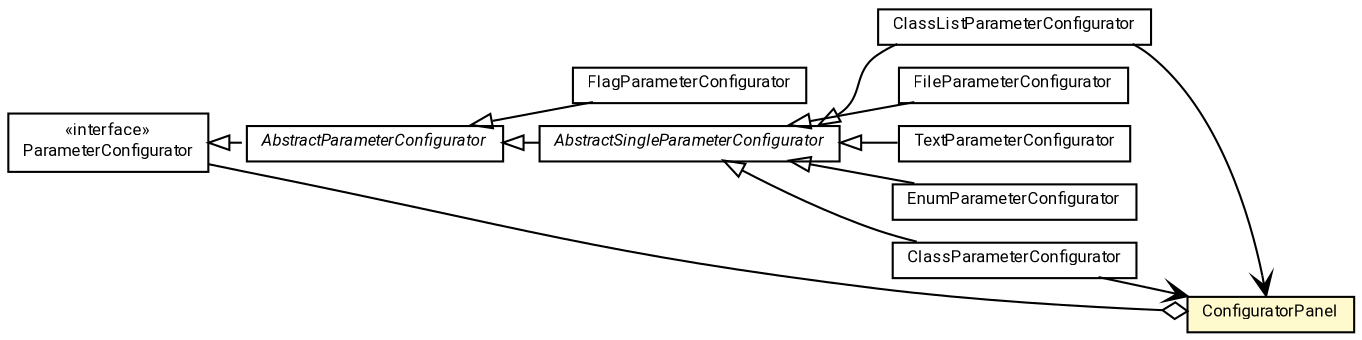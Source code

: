 #!/usr/local/bin/dot
#
# Class diagram 
# Generated by UMLGraph version R5_7_2-60-g0e99a6 (http://www.spinellis.gr/umlgraph/)
#

digraph G {
	graph [fontnames="svg"]
	edge [fontname="Roboto",fontsize=7,labelfontname="Roboto",labelfontsize=7,color="black"];
	node [fontname="Roboto",fontcolor="black",fontsize=8,shape=plaintext,margin=0,width=0,height=0];
	nodesep=0.15;
	ranksep=0.25;
	rankdir=LR;
	// de.lmu.ifi.dbs.elki.gui.configurator.ParameterConfigurator
	c593744 [label=<<table title="de.lmu.ifi.dbs.elki.gui.configurator.ParameterConfigurator" border="0" cellborder="1" cellspacing="0" cellpadding="2" href="ParameterConfigurator.html" target="_parent">
		<tr><td><table border="0" cellspacing="0" cellpadding="1">
		<tr><td align="center" balign="center"> &#171;interface&#187; </td></tr>
		<tr><td align="center" balign="center"> <font face="Roboto">ParameterConfigurator</font> </td></tr>
		</table></td></tr>
		</table>>, URL="ParameterConfigurator.html"];
	// de.lmu.ifi.dbs.elki.gui.configurator.ClassListParameterConfigurator
	c593745 [label=<<table title="de.lmu.ifi.dbs.elki.gui.configurator.ClassListParameterConfigurator" border="0" cellborder="1" cellspacing="0" cellpadding="2" href="ClassListParameterConfigurator.html" target="_parent">
		<tr><td><table border="0" cellspacing="0" cellpadding="1">
		<tr><td align="center" balign="center"> <font face="Roboto">ClassListParameterConfigurator</font> </td></tr>
		</table></td></tr>
		</table>>, URL="ClassListParameterConfigurator.html"];
	// de.lmu.ifi.dbs.elki.gui.configurator.AbstractParameterConfigurator<T extends de.lmu.ifi.dbs.elki.utilities.optionhandling.parameters.Parameter<?>>
	c593746 [label=<<table title="de.lmu.ifi.dbs.elki.gui.configurator.AbstractParameterConfigurator" border="0" cellborder="1" cellspacing="0" cellpadding="2" href="AbstractParameterConfigurator.html" target="_parent">
		<tr><td><table border="0" cellspacing="0" cellpadding="1">
		<tr><td align="center" balign="center"> <font face="Roboto"><i>AbstractParameterConfigurator</i></font> </td></tr>
		</table></td></tr>
		</table>>, URL="AbstractParameterConfigurator.html"];
	// de.lmu.ifi.dbs.elki.gui.configurator.FileParameterConfigurator
	c593747 [label=<<table title="de.lmu.ifi.dbs.elki.gui.configurator.FileParameterConfigurator" border="0" cellborder="1" cellspacing="0" cellpadding="2" href="FileParameterConfigurator.html" target="_parent">
		<tr><td><table border="0" cellspacing="0" cellpadding="1">
		<tr><td align="center" balign="center"> <font face="Roboto">FileParameterConfigurator</font> </td></tr>
		</table></td></tr>
		</table>>, URL="FileParameterConfigurator.html"];
	// de.lmu.ifi.dbs.elki.gui.configurator.TextParameterConfigurator
	c593748 [label=<<table title="de.lmu.ifi.dbs.elki.gui.configurator.TextParameterConfigurator" border="0" cellborder="1" cellspacing="0" cellpadding="2" href="TextParameterConfigurator.html" target="_parent">
		<tr><td><table border="0" cellspacing="0" cellpadding="1">
		<tr><td align="center" balign="center"> <font face="Roboto">TextParameterConfigurator</font> </td></tr>
		</table></td></tr>
		</table>>, URL="TextParameterConfigurator.html"];
	// de.lmu.ifi.dbs.elki.gui.configurator.ConfiguratorPanel
	c593749 [label=<<table title="de.lmu.ifi.dbs.elki.gui.configurator.ConfiguratorPanel" border="0" cellborder="1" cellspacing="0" cellpadding="2" bgcolor="LemonChiffon" href="ConfiguratorPanel.html" target="_parent">
		<tr><td><table border="0" cellspacing="0" cellpadding="1">
		<tr><td align="center" balign="center"> <font face="Roboto">ConfiguratorPanel</font> </td></tr>
		</table></td></tr>
		</table>>, URL="ConfiguratorPanel.html"];
	// de.lmu.ifi.dbs.elki.gui.configurator.FlagParameterConfigurator
	c593750 [label=<<table title="de.lmu.ifi.dbs.elki.gui.configurator.FlagParameterConfigurator" border="0" cellborder="1" cellspacing="0" cellpadding="2" href="FlagParameterConfigurator.html" target="_parent">
		<tr><td><table border="0" cellspacing="0" cellpadding="1">
		<tr><td align="center" balign="center"> <font face="Roboto">FlagParameterConfigurator</font> </td></tr>
		</table></td></tr>
		</table>>, URL="FlagParameterConfigurator.html"];
	// de.lmu.ifi.dbs.elki.gui.configurator.AbstractSingleParameterConfigurator<T extends de.lmu.ifi.dbs.elki.utilities.optionhandling.parameters.Parameter<?>>
	c593751 [label=<<table title="de.lmu.ifi.dbs.elki.gui.configurator.AbstractSingleParameterConfigurator" border="0" cellborder="1" cellspacing="0" cellpadding="2" href="AbstractSingleParameterConfigurator.html" target="_parent">
		<tr><td><table border="0" cellspacing="0" cellpadding="1">
		<tr><td align="center" balign="center"> <font face="Roboto"><i>AbstractSingleParameterConfigurator</i></font> </td></tr>
		</table></td></tr>
		</table>>, URL="AbstractSingleParameterConfigurator.html"];
	// de.lmu.ifi.dbs.elki.gui.configurator.EnumParameterConfigurator
	c593752 [label=<<table title="de.lmu.ifi.dbs.elki.gui.configurator.EnumParameterConfigurator" border="0" cellborder="1" cellspacing="0" cellpadding="2" href="EnumParameterConfigurator.html" target="_parent">
		<tr><td><table border="0" cellspacing="0" cellpadding="1">
		<tr><td align="center" balign="center"> <font face="Roboto">EnumParameterConfigurator</font> </td></tr>
		</table></td></tr>
		</table>>, URL="EnumParameterConfigurator.html"];
	// de.lmu.ifi.dbs.elki.gui.configurator.ClassParameterConfigurator
	c593753 [label=<<table title="de.lmu.ifi.dbs.elki.gui.configurator.ClassParameterConfigurator" border="0" cellborder="1" cellspacing="0" cellpadding="2" href="ClassParameterConfigurator.html" target="_parent">
		<tr><td><table border="0" cellspacing="0" cellpadding="1">
		<tr><td align="center" balign="center"> <font face="Roboto">ClassParameterConfigurator</font> </td></tr>
		</table></td></tr>
		</table>>, URL="ClassParameterConfigurator.html"];
	// de.lmu.ifi.dbs.elki.gui.configurator.ClassListParameterConfigurator extends de.lmu.ifi.dbs.elki.gui.configurator.AbstractSingleParameterConfigurator<T extends de.lmu.ifi.dbs.elki.utilities.optionhandling.parameters.Parameter<?>>
	c593751 -> c593745 [arrowtail=empty,dir=back,weight=10];
	// de.lmu.ifi.dbs.elki.gui.configurator.AbstractParameterConfigurator<T extends de.lmu.ifi.dbs.elki.utilities.optionhandling.parameters.Parameter<?>> implements de.lmu.ifi.dbs.elki.gui.configurator.ParameterConfigurator
	c593744 -> c593746 [arrowtail=empty,style=dashed,dir=back,weight=9];
	// de.lmu.ifi.dbs.elki.gui.configurator.FileParameterConfigurator extends de.lmu.ifi.dbs.elki.gui.configurator.AbstractSingleParameterConfigurator<T extends de.lmu.ifi.dbs.elki.utilities.optionhandling.parameters.Parameter<?>>
	c593751 -> c593747 [arrowtail=empty,dir=back,weight=10];
	// de.lmu.ifi.dbs.elki.gui.configurator.TextParameterConfigurator extends de.lmu.ifi.dbs.elki.gui.configurator.AbstractSingleParameterConfigurator<T extends de.lmu.ifi.dbs.elki.utilities.optionhandling.parameters.Parameter<?>>
	c593751 -> c593748 [arrowtail=empty,dir=back,weight=10];
	// de.lmu.ifi.dbs.elki.gui.configurator.ConfiguratorPanel has de.lmu.ifi.dbs.elki.gui.configurator.ParameterConfigurator
	c593749 -> c593744 [arrowhead=none,arrowtail=ediamond,dir=back,weight=4];
	// de.lmu.ifi.dbs.elki.gui.configurator.FlagParameterConfigurator extends de.lmu.ifi.dbs.elki.gui.configurator.AbstractParameterConfigurator<T extends de.lmu.ifi.dbs.elki.utilities.optionhandling.parameters.Parameter<?>>
	c593746 -> c593750 [arrowtail=empty,dir=back,weight=10];
	// de.lmu.ifi.dbs.elki.gui.configurator.AbstractSingleParameterConfigurator<T extends de.lmu.ifi.dbs.elki.utilities.optionhandling.parameters.Parameter<?>> extends de.lmu.ifi.dbs.elki.gui.configurator.AbstractParameterConfigurator<T extends de.lmu.ifi.dbs.elki.utilities.optionhandling.parameters.Parameter<?>>
	c593746 -> c593751 [arrowtail=empty,dir=back,weight=10];
	// de.lmu.ifi.dbs.elki.gui.configurator.EnumParameterConfigurator extends de.lmu.ifi.dbs.elki.gui.configurator.AbstractSingleParameterConfigurator<T extends de.lmu.ifi.dbs.elki.utilities.optionhandling.parameters.Parameter<?>>
	c593751 -> c593752 [arrowtail=empty,dir=back,weight=10];
	// de.lmu.ifi.dbs.elki.gui.configurator.ClassParameterConfigurator extends de.lmu.ifi.dbs.elki.gui.configurator.AbstractSingleParameterConfigurator<T extends de.lmu.ifi.dbs.elki.utilities.optionhandling.parameters.Parameter<?>>
	c593751 -> c593753 [arrowtail=empty,dir=back,weight=10];
	// de.lmu.ifi.dbs.elki.gui.configurator.ClassListParameterConfigurator navassoc de.lmu.ifi.dbs.elki.gui.configurator.ConfiguratorPanel
	c593745 -> c593749 [arrowhead=open,weight=1];
	// de.lmu.ifi.dbs.elki.gui.configurator.ClassParameterConfigurator navassoc de.lmu.ifi.dbs.elki.gui.configurator.ConfiguratorPanel
	c593753 -> c593749 [arrowhead=open,weight=1];
}

